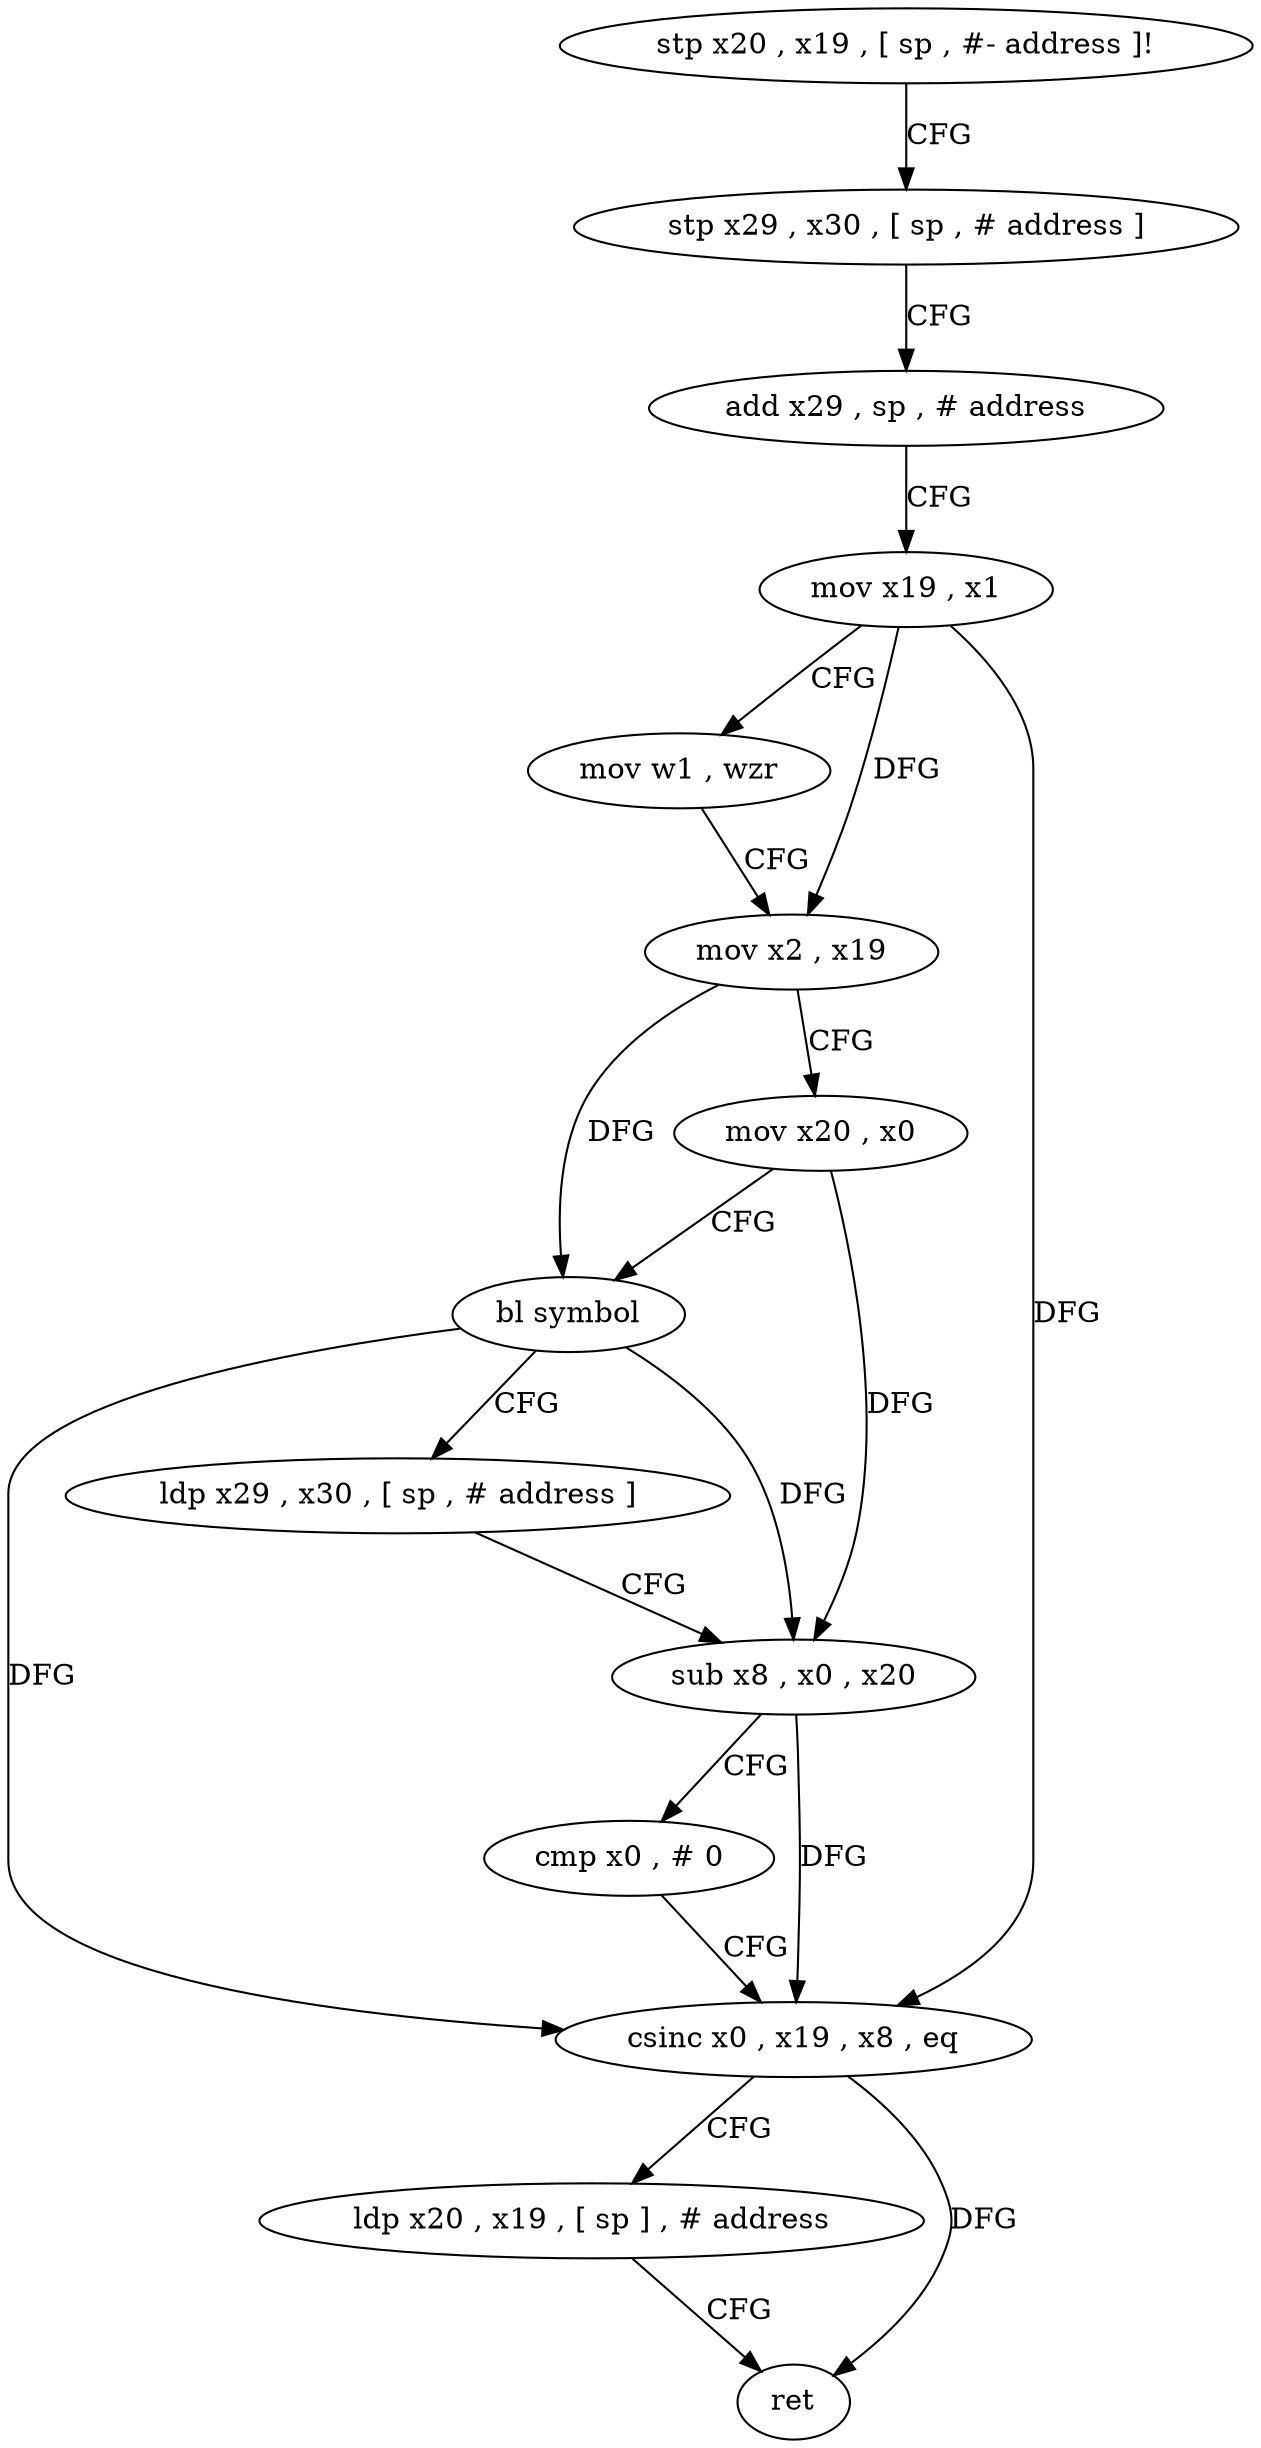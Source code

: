 digraph "func" {
"4263096" [label = "stp x20 , x19 , [ sp , #- address ]!" ]
"4263100" [label = "stp x29 , x30 , [ sp , # address ]" ]
"4263104" [label = "add x29 , sp , # address" ]
"4263108" [label = "mov x19 , x1" ]
"4263112" [label = "mov w1 , wzr" ]
"4263116" [label = "mov x2 , x19" ]
"4263120" [label = "mov x20 , x0" ]
"4263124" [label = "bl symbol" ]
"4263128" [label = "ldp x29 , x30 , [ sp , # address ]" ]
"4263132" [label = "sub x8 , x0 , x20" ]
"4263136" [label = "cmp x0 , # 0" ]
"4263140" [label = "csinc x0 , x19 , x8 , eq" ]
"4263144" [label = "ldp x20 , x19 , [ sp ] , # address" ]
"4263148" [label = "ret" ]
"4263096" -> "4263100" [ label = "CFG" ]
"4263100" -> "4263104" [ label = "CFG" ]
"4263104" -> "4263108" [ label = "CFG" ]
"4263108" -> "4263112" [ label = "CFG" ]
"4263108" -> "4263116" [ label = "DFG" ]
"4263108" -> "4263140" [ label = "DFG" ]
"4263112" -> "4263116" [ label = "CFG" ]
"4263116" -> "4263120" [ label = "CFG" ]
"4263116" -> "4263124" [ label = "DFG" ]
"4263120" -> "4263124" [ label = "CFG" ]
"4263120" -> "4263132" [ label = "DFG" ]
"4263124" -> "4263128" [ label = "CFG" ]
"4263124" -> "4263132" [ label = "DFG" ]
"4263124" -> "4263140" [ label = "DFG" ]
"4263128" -> "4263132" [ label = "CFG" ]
"4263132" -> "4263136" [ label = "CFG" ]
"4263132" -> "4263140" [ label = "DFG" ]
"4263136" -> "4263140" [ label = "CFG" ]
"4263140" -> "4263144" [ label = "CFG" ]
"4263140" -> "4263148" [ label = "DFG" ]
"4263144" -> "4263148" [ label = "CFG" ]
}
